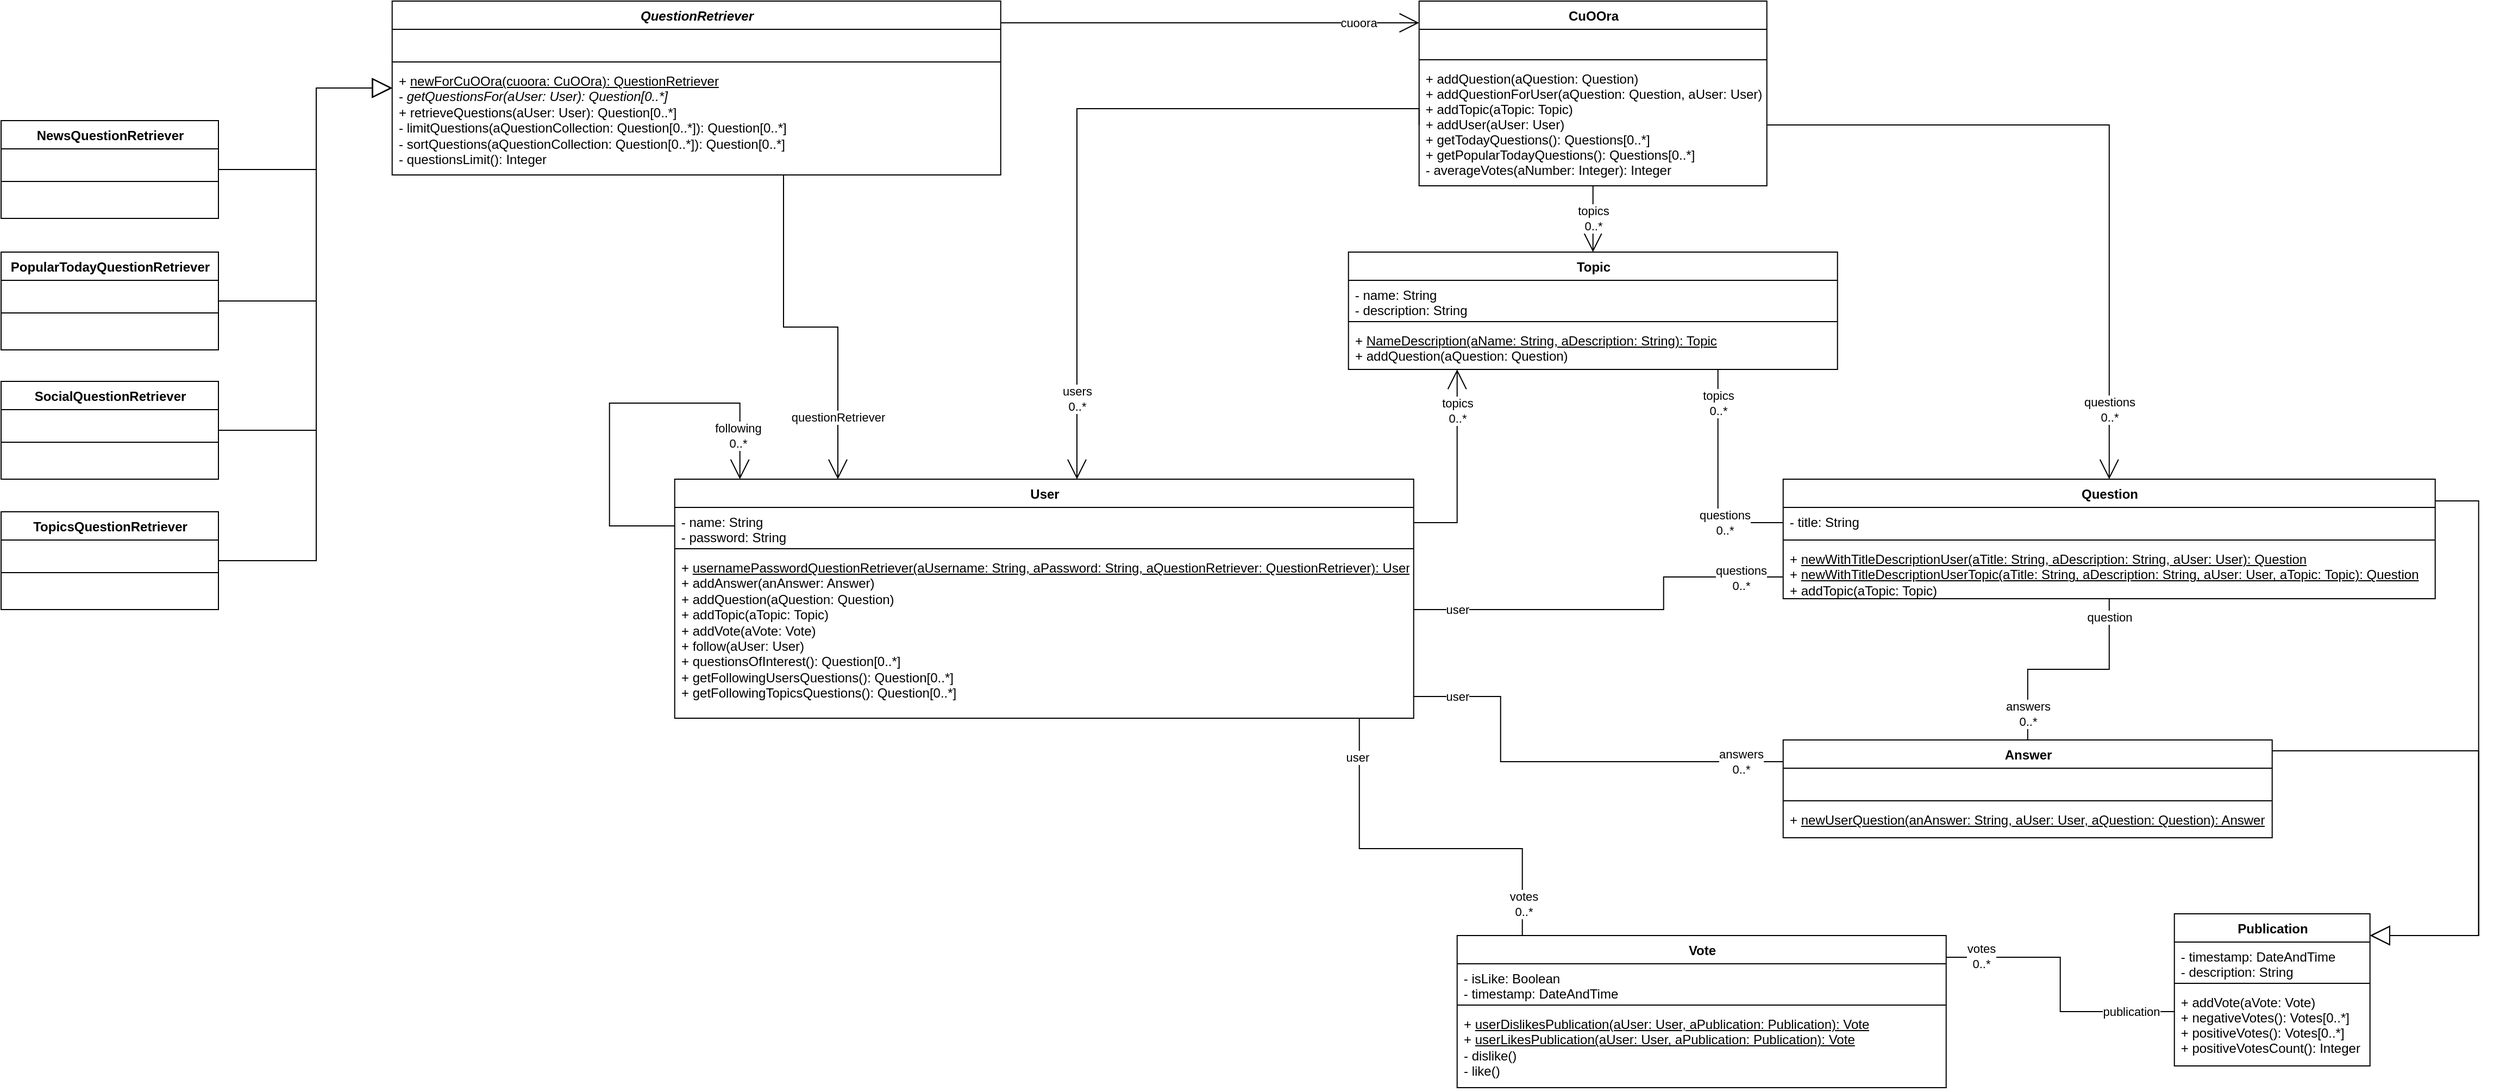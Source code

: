 <mxfile version="14.6.13" type="device"><diagram id="_ROA1p1Vto7ON4fzqVfh" name="Page-1"><mxGraphModel dx="572" dy="782" grid="1" gridSize="10" guides="1" tooltips="1" connect="1" arrows="1" fold="1" page="1" pageScale="1" pageWidth="850" pageHeight="1100" math="0" shadow="0"><root><mxCell id="0"/><mxCell id="1" parent="0"/><mxCell id="mGXKqhGXyUl3rSYWSFWW-70" style="edgeStyle=orthogonalEdgeStyle;rounded=0;jumpSize=6;orthogonalLoop=1;jettySize=auto;html=1;endArrow=open;endFill=0;endSize=16;" parent="1" source="mGXKqhGXyUl3rSYWSFWW-1" target="mGXKqhGXyUl3rSYWSFWW-49" edge="1"><mxGeometry relative="1" as="geometry"/></mxCell><mxCell id="mGXKqhGXyUl3rSYWSFWW-71" value="&lt;div&gt;topics&lt;/div&gt;&lt;div&gt;0..*&lt;br&gt;&lt;/div&gt;" style="edgeLabel;html=1;align=center;verticalAlign=middle;resizable=0;points=[];" parent="mGXKqhGXyUl3rSYWSFWW-70" vertex="1" connectable="0"><mxGeometry x="0.799" y="1" relative="1" as="geometry"><mxPoint x="-1" y="-25" as="offset"/></mxGeometry></mxCell><mxCell id="mGXKqhGXyUl3rSYWSFWW-1" value="CuOOra" style="swimlane;fontStyle=1;align=center;verticalAlign=top;childLayout=stackLayout;horizontal=1;startSize=26;horizontalStack=0;resizeParent=1;resizeParentMax=0;resizeLast=0;collapsible=1;marginBottom=0;html=1;" parent="1" vertex="1"><mxGeometry x="2284.86" y="50" width="320" height="170" as="geometry"/></mxCell><mxCell id="mGXKqhGXyUl3rSYWSFWW-2" value="&#xA;" style="text;strokeColor=none;fillColor=none;align=left;verticalAlign=top;spacingLeft=4;spacingRight=4;overflow=hidden;rotatable=0;points=[[0,0.5],[1,0.5]];portConstraint=eastwest;" parent="mGXKqhGXyUl3rSYWSFWW-1" vertex="1"><mxGeometry y="26" width="320" height="24" as="geometry"/></mxCell><mxCell id="mGXKqhGXyUl3rSYWSFWW-3" value="" style="line;strokeWidth=1;fillColor=none;align=left;verticalAlign=middle;spacingTop=-1;spacingLeft=3;spacingRight=3;rotatable=0;labelPosition=right;points=[];portConstraint=eastwest;" parent="mGXKqhGXyUl3rSYWSFWW-1" vertex="1"><mxGeometry y="50" width="320" height="8" as="geometry"/></mxCell><mxCell id="mGXKqhGXyUl3rSYWSFWW-4" value="+ addQuestion(aQuestion: Question)&#xA;+ addQuestionForUser(aQuestion: Question, aUser: User)&#xA;+ addTopic(aTopic: Topic)&#xA;+ addUser(aUser: User)&#xA;+ getTodayQuestions(): Questions[0..*]&#xA;+ getPopularTodayQuestions(): Questions[0..*]&#xA;- averageVotes(aNumber: Integer): Integer&#xA;&#xA;&#xA;" style="text;strokeColor=none;fillColor=none;align=left;verticalAlign=top;spacingLeft=4;spacingRight=4;overflow=hidden;rotatable=0;points=[[0,0.5],[1,0.5]];portConstraint=eastwest;" parent="mGXKqhGXyUl3rSYWSFWW-1" vertex="1"><mxGeometry y="58" width="320" height="112" as="geometry"/></mxCell><mxCell id="mGXKqhGXyUl3rSYWSFWW-5" value="Publication" style="swimlane;fontStyle=1;align=center;verticalAlign=top;childLayout=stackLayout;horizontal=1;startSize=26;horizontalStack=0;resizeParent=1;resizeParentMax=0;resizeLast=0;collapsible=1;marginBottom=0;html=1;" parent="1" vertex="1"><mxGeometry x="2979.86" y="890" width="180" height="140" as="geometry"/></mxCell><mxCell id="mGXKqhGXyUl3rSYWSFWW-6" value="- timestamp: DateAndTime&#xA;- description: String&#xA;" style="text;strokeColor=none;fillColor=none;align=left;verticalAlign=top;spacingLeft=4;spacingRight=4;overflow=hidden;rotatable=0;points=[[0,0.5],[1,0.5]];portConstraint=eastwest;" parent="mGXKqhGXyUl3rSYWSFWW-5" vertex="1"><mxGeometry y="26" width="180" height="34" as="geometry"/></mxCell><mxCell id="mGXKqhGXyUl3rSYWSFWW-7" value="" style="line;strokeWidth=1;fillColor=none;align=left;verticalAlign=middle;spacingTop=-1;spacingLeft=3;spacingRight=3;rotatable=0;labelPosition=right;points=[];portConstraint=eastwest;" parent="mGXKqhGXyUl3rSYWSFWW-5" vertex="1"><mxGeometry y="60" width="180" height="8" as="geometry"/></mxCell><mxCell id="mGXKqhGXyUl3rSYWSFWW-8" value="+ addVote(aVote: Vote)&#xA;+ negativeVotes(): Votes[0..*]&#xA;+ positiveVotes(): Votes[0..*]&#xA;+ positiveVotesCount(): Integer&#xA;" style="text;strokeColor=none;fillColor=none;align=left;verticalAlign=top;spacingLeft=4;spacingRight=4;overflow=hidden;rotatable=0;points=[[0,0.5],[1,0.5]];portConstraint=eastwest;" parent="mGXKqhGXyUl3rSYWSFWW-5" vertex="1"><mxGeometry y="68" width="180" height="72" as="geometry"/></mxCell><mxCell id="mGXKqhGXyUl3rSYWSFWW-9" value="Answer" style="swimlane;fontStyle=1;align=center;verticalAlign=top;childLayout=stackLayout;horizontal=1;startSize=26;horizontalStack=0;resizeParent=1;resizeParentMax=0;resizeLast=0;collapsible=1;marginBottom=0;html=1;" parent="1" vertex="1"><mxGeometry x="2619.86" y="730" width="450" height="90" as="geometry"/></mxCell><mxCell id="mGXKqhGXyUl3rSYWSFWW-10" value="&#xA;" style="text;strokeColor=none;fillColor=none;align=left;verticalAlign=top;spacingLeft=4;spacingRight=4;overflow=hidden;rotatable=0;points=[[0,0.5],[1,0.5]];portConstraint=eastwest;" parent="mGXKqhGXyUl3rSYWSFWW-9" vertex="1"><mxGeometry y="26" width="450" height="26" as="geometry"/></mxCell><mxCell id="mGXKqhGXyUl3rSYWSFWW-11" value="" style="line;strokeWidth=1;fillColor=none;align=left;verticalAlign=middle;spacingTop=-1;spacingLeft=3;spacingRight=3;rotatable=0;labelPosition=right;points=[];portConstraint=eastwest;" parent="mGXKqhGXyUl3rSYWSFWW-9" vertex="1"><mxGeometry y="52" width="450" height="8" as="geometry"/></mxCell><mxCell id="mGXKqhGXyUl3rSYWSFWW-12" value="+ &lt;u&gt;newUserQuestion(anAnswer: String, aUser: User, aQuestion: Question): Answer&lt;/u&gt;" style="text;strokeColor=none;fillColor=none;align=left;verticalAlign=top;spacingLeft=4;spacingRight=4;overflow=hidden;rotatable=0;points=[[0,0.5],[1,0.5]];portConstraint=eastwest;html=1;" parent="mGXKqhGXyUl3rSYWSFWW-9" vertex="1"><mxGeometry y="60" width="450" height="30" as="geometry"/></mxCell><mxCell id="mGXKqhGXyUl3rSYWSFWW-111" style="edgeStyle=orthogonalEdgeStyle;rounded=0;jumpSize=6;orthogonalLoop=1;jettySize=auto;html=1;endArrow=open;endFill=0;endSize=16;" parent="1" source="mGXKqhGXyUl3rSYWSFWW-17" target="mGXKqhGXyUl3rSYWSFWW-53" edge="1"><mxGeometry relative="1" as="geometry"><mxPoint x="1699.86" y="220.0" as="sourcePoint"/><mxPoint x="1739.86" y="490" as="targetPoint"/><Array as="points"><mxPoint x="1700" y="350"/><mxPoint x="1750" y="350"/></Array></mxGeometry></mxCell><mxCell id="mGXKqhGXyUl3rSYWSFWW-112" value="questionRetriever" style="edgeLabel;html=1;align=center;verticalAlign=middle;resizable=0;points=[];" parent="mGXKqhGXyUl3rSYWSFWW-111" vertex="1" connectable="0"><mxGeometry x="0.609" relative="1" as="geometry"><mxPoint y="7" as="offset"/></mxGeometry></mxCell><mxCell id="mGXKqhGXyUl3rSYWSFWW-17" value="&lt;i&gt;QuestionRetriever&lt;/i&gt;" style="swimlane;fontStyle=1;align=center;verticalAlign=top;childLayout=stackLayout;horizontal=1;startSize=26;horizontalStack=0;resizeParent=1;resizeParentMax=0;resizeLast=0;collapsible=1;marginBottom=0;html=1;" parent="1" vertex="1"><mxGeometry x="1339.86" y="50" width="560" height="160" as="geometry"/></mxCell><mxCell id="mGXKqhGXyUl3rSYWSFWW-18" value="&#xA;" style="text;strokeColor=none;fillColor=none;align=left;verticalAlign=top;spacingLeft=4;spacingRight=4;overflow=hidden;rotatable=0;points=[[0,0.5],[1,0.5]];portConstraint=eastwest;" parent="mGXKqhGXyUl3rSYWSFWW-17" vertex="1"><mxGeometry y="26" width="560" height="26" as="geometry"/></mxCell><mxCell id="mGXKqhGXyUl3rSYWSFWW-19" value="" style="line;strokeWidth=1;fillColor=none;align=left;verticalAlign=middle;spacingTop=-1;spacingLeft=3;spacingRight=3;rotatable=0;labelPosition=right;points=[];portConstraint=eastwest;" parent="mGXKqhGXyUl3rSYWSFWW-17" vertex="1"><mxGeometry y="52" width="560" height="8" as="geometry"/></mxCell><mxCell id="mGXKqhGXyUl3rSYWSFWW-20" value="&lt;div&gt;+ &lt;u&gt;newForCuOOra(cuoora: CuOOra): QuestionRetriever&lt;/u&gt;&lt;/div&gt;&lt;div&gt;- &lt;i&gt;getQuestionsFor(aUser: User): Question[0..*]&lt;/i&gt;&lt;br&gt;+ retrieveQuestions(aUser: User): Question[0..*]&lt;/div&gt;&lt;div&gt;- limitQuestions(aQuestionCollection: Question[0..*]): Question[0..*]&lt;/div&gt;&lt;div&gt;- sortQuestions(aQuestionCollection: Question[0..*]): Question[0..*]&lt;/div&gt;&lt;div&gt;- questionsLimit(): Integer&lt;/div&gt;" style="text;strokeColor=none;fillColor=none;align=left;verticalAlign=top;spacingLeft=4;spacingRight=4;overflow=hidden;rotatable=0;points=[[0,0.5],[1,0.5]];portConstraint=eastwest;html=1;" parent="mGXKqhGXyUl3rSYWSFWW-17" vertex="1"><mxGeometry y="60" width="560" height="100" as="geometry"/></mxCell><mxCell id="mGXKqhGXyUl3rSYWSFWW-21" value="NewsQuestionRetriever" style="swimlane;fontStyle=1;align=center;verticalAlign=top;childLayout=stackLayout;horizontal=1;startSize=26;horizontalStack=0;resizeParent=1;resizeParentMax=0;resizeLast=0;collapsible=1;marginBottom=0;html=1;" parent="1" vertex="1"><mxGeometry x="980" y="160" width="200" height="90" as="geometry"/></mxCell><mxCell id="mGXKqhGXyUl3rSYWSFWW-22" value="&#xA;" style="text;strokeColor=none;fillColor=none;align=left;verticalAlign=top;spacingLeft=4;spacingRight=4;overflow=hidden;rotatable=0;points=[[0,0.5],[1,0.5]];portConstraint=eastwest;" parent="mGXKqhGXyUl3rSYWSFWW-21" vertex="1"><mxGeometry y="26" width="200" height="26" as="geometry"/></mxCell><mxCell id="mGXKqhGXyUl3rSYWSFWW-23" value="" style="line;strokeWidth=1;fillColor=none;align=left;verticalAlign=middle;spacingTop=-1;spacingLeft=3;spacingRight=3;rotatable=0;labelPosition=right;points=[];portConstraint=eastwest;" parent="mGXKqhGXyUl3rSYWSFWW-21" vertex="1"><mxGeometry y="52" width="200" height="8" as="geometry"/></mxCell><mxCell id="mGXKqhGXyUl3rSYWSFWW-24" value="&lt;div&gt;&lt;br&gt;&lt;/div&gt;&lt;div&gt;&lt;br&gt;&lt;/div&gt;" style="text;strokeColor=none;fillColor=none;align=left;verticalAlign=top;spacingLeft=4;spacingRight=4;overflow=hidden;rotatable=0;points=[[0,0.5],[1,0.5]];portConstraint=eastwest;html=1;" parent="mGXKqhGXyUl3rSYWSFWW-21" vertex="1"><mxGeometry y="60" width="200" height="30" as="geometry"/></mxCell><mxCell id="mGXKqhGXyUl3rSYWSFWW-29" value="PopularTodayQuestionRetriever" style="swimlane;fontStyle=1;align=center;verticalAlign=top;childLayout=stackLayout;horizontal=1;startSize=26;horizontalStack=0;resizeParent=1;resizeParentMax=0;resizeLast=0;collapsible=1;marginBottom=0;html=1;" parent="1" vertex="1"><mxGeometry x="980" y="281" width="200" height="90" as="geometry"/></mxCell><mxCell id="mGXKqhGXyUl3rSYWSFWW-30" value="&#xA;" style="text;strokeColor=none;fillColor=none;align=left;verticalAlign=top;spacingLeft=4;spacingRight=4;overflow=hidden;rotatable=0;points=[[0,0.5],[1,0.5]];portConstraint=eastwest;" parent="mGXKqhGXyUl3rSYWSFWW-29" vertex="1"><mxGeometry y="26" width="200" height="26" as="geometry"/></mxCell><mxCell id="mGXKqhGXyUl3rSYWSFWW-31" value="" style="line;strokeWidth=1;fillColor=none;align=left;verticalAlign=middle;spacingTop=-1;spacingLeft=3;spacingRight=3;rotatable=0;labelPosition=right;points=[];portConstraint=eastwest;" parent="mGXKqhGXyUl3rSYWSFWW-29" vertex="1"><mxGeometry y="52" width="200" height="8" as="geometry"/></mxCell><mxCell id="mGXKqhGXyUl3rSYWSFWW-32" value="&lt;div&gt;&lt;br&gt;&lt;/div&gt;&lt;div&gt;&lt;br&gt;&lt;/div&gt;" style="text;strokeColor=none;fillColor=none;align=left;verticalAlign=top;spacingLeft=4;spacingRight=4;overflow=hidden;rotatable=0;points=[[0,0.5],[1,0.5]];portConstraint=eastwest;html=1;" parent="mGXKqhGXyUl3rSYWSFWW-29" vertex="1"><mxGeometry y="60" width="200" height="30" as="geometry"/></mxCell><mxCell id="mGXKqhGXyUl3rSYWSFWW-41" value="SocialQuestionRetriever" style="swimlane;fontStyle=1;align=center;verticalAlign=top;childLayout=stackLayout;horizontal=1;startSize=26;horizontalStack=0;resizeParent=1;resizeParentMax=0;resizeLast=0;collapsible=1;marginBottom=0;html=1;" parent="1" vertex="1"><mxGeometry x="980" y="400" width="200" height="90" as="geometry"/></mxCell><mxCell id="mGXKqhGXyUl3rSYWSFWW-42" value="&#xA;" style="text;strokeColor=none;fillColor=none;align=left;verticalAlign=top;spacingLeft=4;spacingRight=4;overflow=hidden;rotatable=0;points=[[0,0.5],[1,0.5]];portConstraint=eastwest;" parent="mGXKqhGXyUl3rSYWSFWW-41" vertex="1"><mxGeometry y="26" width="200" height="26" as="geometry"/></mxCell><mxCell id="mGXKqhGXyUl3rSYWSFWW-43" value="" style="line;strokeWidth=1;fillColor=none;align=left;verticalAlign=middle;spacingTop=-1;spacingLeft=3;spacingRight=3;rotatable=0;labelPosition=right;points=[];portConstraint=eastwest;" parent="mGXKqhGXyUl3rSYWSFWW-41" vertex="1"><mxGeometry y="52" width="200" height="8" as="geometry"/></mxCell><mxCell id="mGXKqhGXyUl3rSYWSFWW-44" value="&lt;div&gt;&lt;br&gt;&lt;/div&gt;&lt;div&gt;&lt;br&gt;&lt;/div&gt;" style="text;strokeColor=none;fillColor=none;align=left;verticalAlign=top;spacingLeft=4;spacingRight=4;overflow=hidden;rotatable=0;points=[[0,0.5],[1,0.5]];portConstraint=eastwest;html=1;" parent="mGXKqhGXyUl3rSYWSFWW-41" vertex="1"><mxGeometry y="60" width="200" height="30" as="geometry"/></mxCell><mxCell id="mGXKqhGXyUl3rSYWSFWW-45" value="TopicsQuestionRetriever" style="swimlane;fontStyle=1;align=center;verticalAlign=top;childLayout=stackLayout;horizontal=1;startSize=26;horizontalStack=0;resizeParent=1;resizeParentMax=0;resizeLast=0;collapsible=1;marginBottom=0;html=1;" parent="1" vertex="1"><mxGeometry x="980" y="520" width="200" height="90" as="geometry"/></mxCell><mxCell id="mGXKqhGXyUl3rSYWSFWW-46" value="&#xA;" style="text;strokeColor=none;fillColor=none;align=left;verticalAlign=top;spacingLeft=4;spacingRight=4;overflow=hidden;rotatable=0;points=[[0,0.5],[1,0.5]];portConstraint=eastwest;" parent="mGXKqhGXyUl3rSYWSFWW-45" vertex="1"><mxGeometry y="26" width="200" height="26" as="geometry"/></mxCell><mxCell id="mGXKqhGXyUl3rSYWSFWW-47" value="" style="line;strokeWidth=1;fillColor=none;align=left;verticalAlign=middle;spacingTop=-1;spacingLeft=3;spacingRight=3;rotatable=0;labelPosition=right;points=[];portConstraint=eastwest;" parent="mGXKqhGXyUl3rSYWSFWW-45" vertex="1"><mxGeometry y="52" width="200" height="8" as="geometry"/></mxCell><mxCell id="mGXKqhGXyUl3rSYWSFWW-48" value="&lt;div&gt;&lt;br&gt;&lt;/div&gt;&lt;div&gt;&lt;br&gt;&lt;/div&gt;" style="text;strokeColor=none;fillColor=none;align=left;verticalAlign=top;spacingLeft=4;spacingRight=4;overflow=hidden;rotatable=0;points=[[0,0.5],[1,0.5]];portConstraint=eastwest;html=1;" parent="mGXKqhGXyUl3rSYWSFWW-45" vertex="1"><mxGeometry y="60" width="200" height="30" as="geometry"/></mxCell><mxCell id="mGXKqhGXyUl3rSYWSFWW-49" value="Topic" style="swimlane;fontStyle=1;align=center;verticalAlign=top;childLayout=stackLayout;horizontal=1;startSize=26;horizontalStack=0;resizeParent=1;resizeParentMax=0;resizeLast=0;collapsible=1;marginBottom=0;html=1;" parent="1" vertex="1"><mxGeometry x="2219.86" y="281" width="450" height="108" as="geometry"/></mxCell><mxCell id="mGXKqhGXyUl3rSYWSFWW-50" value="- name: String&#xA;- description: String&#xA;" style="text;strokeColor=none;fillColor=none;align=left;verticalAlign=top;spacingLeft=4;spacingRight=4;overflow=hidden;rotatable=0;points=[[0,0.5],[1,0.5]];portConstraint=eastwest;" parent="mGXKqhGXyUl3rSYWSFWW-49" vertex="1"><mxGeometry y="26" width="450" height="34" as="geometry"/></mxCell><mxCell id="mGXKqhGXyUl3rSYWSFWW-51" value="" style="line;strokeWidth=1;fillColor=none;align=left;verticalAlign=middle;spacingTop=-1;spacingLeft=3;spacingRight=3;rotatable=0;labelPosition=right;points=[];portConstraint=eastwest;" parent="mGXKqhGXyUl3rSYWSFWW-49" vertex="1"><mxGeometry y="60" width="450" height="8" as="geometry"/></mxCell><mxCell id="mGXKqhGXyUl3rSYWSFWW-52" value="&lt;div&gt;+ &lt;u&gt;NameDescription(aName: String, aDescription: String): Topic&lt;/u&gt;&lt;/div&gt;&lt;div&gt;+ addQuestion(aQuestion: Question)&lt;/div&gt;&lt;div&gt;&lt;br&gt;&lt;/div&gt;" style="text;strokeColor=none;fillColor=none;align=left;verticalAlign=top;spacingLeft=4;spacingRight=4;overflow=hidden;rotatable=0;points=[[0,0.5],[1,0.5]];portConstraint=eastwest;html=1;" parent="mGXKqhGXyUl3rSYWSFWW-49" vertex="1"><mxGeometry y="68" width="450" height="40" as="geometry"/></mxCell><mxCell id="mGXKqhGXyUl3rSYWSFWW-79" style="edgeStyle=orthogonalEdgeStyle;rounded=0;jumpSize=6;orthogonalLoop=1;jettySize=auto;html=1;endArrow=open;endFill=0;endSize=16;" parent="1" source="mGXKqhGXyUl3rSYWSFWW-53" target="mGXKqhGXyUl3rSYWSFWW-49" edge="1"><mxGeometry relative="1" as="geometry"><Array as="points"><mxPoint x="2319.86" y="530"/></Array></mxGeometry></mxCell><mxCell id="mGXKqhGXyUl3rSYWSFWW-80" value="&lt;div&gt;topics&lt;/div&gt;&lt;div&gt;0..*&lt;br&gt;&lt;/div&gt;" style="edgeLabel;html=1;align=center;verticalAlign=middle;resizable=0;points=[];" parent="mGXKqhGXyUl3rSYWSFWW-79" vertex="1" connectable="0"><mxGeometry x="0.82" y="-1" relative="1" as="geometry"><mxPoint x="-1" y="21" as="offset"/></mxGeometry></mxCell><mxCell id="mGXKqhGXyUl3rSYWSFWW-88" style="edgeStyle=orthogonalEdgeStyle;rounded=0;jumpSize=6;orthogonalLoop=1;jettySize=auto;html=1;endArrow=none;endFill=0;endSize=16;" parent="1" source="mGXKqhGXyUl3rSYWSFWW-53" target="mGXKqhGXyUl3rSYWSFWW-72" edge="1"><mxGeometry relative="1" as="geometry"><Array as="points"><mxPoint x="2509.86" y="610"/><mxPoint x="2509.86" y="580"/></Array></mxGeometry></mxCell><mxCell id="mGXKqhGXyUl3rSYWSFWW-89" value="&lt;div&gt;questions&lt;/div&gt;&lt;div&gt;0..*&lt;br&gt;&lt;/div&gt;" style="edgeLabel;html=1;align=center;verticalAlign=middle;resizable=0;points=[];" parent="mGXKqhGXyUl3rSYWSFWW-88" vertex="1" connectable="0"><mxGeometry x="0.952" y="-1" relative="1" as="geometry"><mxPoint x="-30" as="offset"/></mxGeometry></mxCell><mxCell id="mGXKqhGXyUl3rSYWSFWW-90" value="user" style="edgeLabel;html=1;align=center;verticalAlign=middle;resizable=0;points=[];" parent="mGXKqhGXyUl3rSYWSFWW-88" vertex="1" connectable="0"><mxGeometry x="-0.907" y="2" relative="1" as="geometry"><mxPoint x="23" y="2" as="offset"/></mxGeometry></mxCell><mxCell id="mGXKqhGXyUl3rSYWSFWW-99" style="edgeStyle=orthogonalEdgeStyle;rounded=0;jumpSize=6;orthogonalLoop=1;jettySize=auto;html=1;endArrow=none;endFill=0;endSize=16;" parent="1" source="mGXKqhGXyUl3rSYWSFWW-53" target="mGXKqhGXyUl3rSYWSFWW-57" edge="1"><mxGeometry relative="1" as="geometry"><Array as="points"><mxPoint x="2229.86" y="830"/><mxPoint x="2379.86" y="830"/></Array></mxGeometry></mxCell><mxCell id="mGXKqhGXyUl3rSYWSFWW-100" value="user" style="edgeLabel;html=1;align=center;verticalAlign=middle;resizable=0;points=[];" parent="mGXKqhGXyUl3rSYWSFWW-99" vertex="1" connectable="0"><mxGeometry x="-0.794" y="-2" relative="1" as="geometry"><mxPoint as="offset"/></mxGeometry></mxCell><mxCell id="mGXKqhGXyUl3rSYWSFWW-101" value="&lt;div&gt;votes&lt;/div&gt;0..*" style="edgeLabel;html=1;align=center;verticalAlign=middle;resizable=0;points=[];" parent="mGXKqhGXyUl3rSYWSFWW-99" vertex="1" connectable="0"><mxGeometry x="0.834" y="1" relative="1" as="geometry"><mxPoint as="offset"/></mxGeometry></mxCell><mxCell id="mGXKqhGXyUl3rSYWSFWW-53" value="User" style="swimlane;fontStyle=1;align=center;verticalAlign=top;childLayout=stackLayout;horizontal=1;startSize=26;horizontalStack=0;resizeParent=1;resizeParentMax=0;resizeLast=0;collapsible=1;marginBottom=0;html=1;" parent="1" vertex="1"><mxGeometry x="1599.86" y="490" width="680" height="220" as="geometry"/></mxCell><mxCell id="mGXKqhGXyUl3rSYWSFWW-97" style="edgeStyle=orthogonalEdgeStyle;rounded=0;jumpSize=6;orthogonalLoop=1;jettySize=auto;html=1;exitX=0;exitY=0.5;exitDx=0;exitDy=0;endArrow=open;endFill=0;endSize=16;" parent="mGXKqhGXyUl3rSYWSFWW-53" source="mGXKqhGXyUl3rSYWSFWW-54" target="mGXKqhGXyUl3rSYWSFWW-53" edge="1"><mxGeometry relative="1" as="geometry"><Array as="points"><mxPoint x="-60" y="43"/><mxPoint x="-60" y="-70"/><mxPoint x="60" y="-70"/></Array></mxGeometry></mxCell><mxCell id="mGXKqhGXyUl3rSYWSFWW-98" value="&lt;div&gt;following&lt;/div&gt;&lt;div&gt;0..*&lt;br&gt;&lt;/div&gt;" style="edgeLabel;html=1;align=center;verticalAlign=middle;resizable=0;points=[];" parent="mGXKqhGXyUl3rSYWSFWW-97" vertex="1" connectable="0"><mxGeometry x="0.752" y="-2" relative="1" as="geometry"><mxPoint y="5" as="offset"/></mxGeometry></mxCell><mxCell id="mGXKqhGXyUl3rSYWSFWW-54" value="- name: String&#xA;- password: String&#xA;" style="text;strokeColor=none;fillColor=none;align=left;verticalAlign=top;spacingLeft=4;spacingRight=4;overflow=hidden;rotatable=0;points=[[0,0.5],[1,0.5]];portConstraint=eastwest;" parent="mGXKqhGXyUl3rSYWSFWW-53" vertex="1"><mxGeometry y="26" width="680" height="34" as="geometry"/></mxCell><mxCell id="mGXKqhGXyUl3rSYWSFWW-55" value="" style="line;strokeWidth=1;fillColor=none;align=left;verticalAlign=middle;spacingTop=-1;spacingLeft=3;spacingRight=3;rotatable=0;labelPosition=right;points=[];portConstraint=eastwest;" parent="mGXKqhGXyUl3rSYWSFWW-53" vertex="1"><mxGeometry y="60" width="680" height="8" as="geometry"/></mxCell><mxCell id="mGXKqhGXyUl3rSYWSFWW-56" value="&lt;div&gt;+ &lt;u&gt;usernamePasswordQuestionRetriever(aUsername: String, aPassword: String, aQuestionRetriever: QuestionRetriever): User&lt;br&gt;&lt;/u&gt;&lt;/div&gt;&lt;div&gt;+ addAnswer(anAnswer: Answer)&lt;br&gt;&lt;/div&gt;&lt;div&gt;+ addQuestion(aQuestion: Question)&lt;/div&gt;&lt;div&gt;+ addTopic(aTopic: Topic)&lt;/div&gt;&lt;div&gt;+ addVote(aVote: Vote)&lt;/div&gt;&lt;div&gt;+ follow(aUser: User)&lt;/div&gt;&lt;div&gt;+ questionsOfInterest(): Question[0..*]&lt;/div&gt;&lt;div&gt;+ getFollowingUsersQuestions(): Question[0..*]&lt;/div&gt;&lt;div&gt;+ getFollowingTopicsQuestions(): Question[0..*]&lt;/div&gt;&lt;div&gt;&lt;br&gt;&lt;/div&gt;" style="text;strokeColor=none;fillColor=none;align=left;verticalAlign=top;spacingLeft=4;spacingRight=4;overflow=hidden;rotatable=0;points=[[0,0.5],[1,0.5]];portConstraint=eastwest;html=1;" parent="mGXKqhGXyUl3rSYWSFWW-53" vertex="1"><mxGeometry y="68" width="680" height="152" as="geometry"/></mxCell><mxCell id="mGXKqhGXyUl3rSYWSFWW-57" value="Vote" style="swimlane;fontStyle=1;align=center;verticalAlign=top;childLayout=stackLayout;horizontal=1;startSize=26;horizontalStack=0;resizeParent=1;resizeParentMax=0;resizeLast=0;collapsible=1;marginBottom=0;html=1;" parent="1" vertex="1"><mxGeometry x="2319.86" y="910" width="450" height="140" as="geometry"/></mxCell><mxCell id="mGXKqhGXyUl3rSYWSFWW-58" value="- isLike: Boolean&#xA;- timestamp: DateAndTime&#xA;" style="text;strokeColor=none;fillColor=none;align=left;verticalAlign=top;spacingLeft=4;spacingRight=4;overflow=hidden;rotatable=0;points=[[0,0.5],[1,0.5]];portConstraint=eastwest;" parent="mGXKqhGXyUl3rSYWSFWW-57" vertex="1"><mxGeometry y="26" width="450" height="34" as="geometry"/></mxCell><mxCell id="mGXKqhGXyUl3rSYWSFWW-59" value="" style="line;strokeWidth=1;fillColor=none;align=left;verticalAlign=middle;spacingTop=-1;spacingLeft=3;spacingRight=3;rotatable=0;labelPosition=right;points=[];portConstraint=eastwest;" parent="mGXKqhGXyUl3rSYWSFWW-57" vertex="1"><mxGeometry y="60" width="450" height="8" as="geometry"/></mxCell><mxCell id="mGXKqhGXyUl3rSYWSFWW-60" value="&lt;div&gt;+ &lt;u&gt;userDislikesPublication(aUser: User, aPublication: Publication): Vote&lt;br&gt;&lt;/u&gt;&lt;/div&gt;&lt;div&gt;+ &lt;u&gt;userLikesPublication(aUser: User, aPublication: Publication): Vote&lt;/u&gt;&lt;/div&gt;&lt;div&gt;- dislike()&lt;/div&gt;&lt;div&gt;- like()&lt;/div&gt;&lt;div&gt;&lt;br&gt;&lt;/div&gt;" style="text;strokeColor=none;fillColor=none;align=left;verticalAlign=top;spacingLeft=4;spacingRight=4;overflow=hidden;rotatable=0;points=[[0,0.5],[1,0.5]];portConstraint=eastwest;html=1;" parent="mGXKqhGXyUl3rSYWSFWW-57" vertex="1"><mxGeometry y="68" width="450" height="72" as="geometry"/></mxCell><mxCell id="mGXKqhGXyUl3rSYWSFWW-65" style="edgeStyle=orthogonalEdgeStyle;rounded=0;orthogonalLoop=1;jettySize=auto;html=1;exitX=1;exitY=0.5;exitDx=0;exitDy=0;endArrow=open;endFill=0;jumpSize=6;endSize=16;" parent="1" source="mGXKqhGXyUl3rSYWSFWW-4" target="mGXKqhGXyUl3rSYWSFWW-72" edge="1"><mxGeometry relative="1" as="geometry"><mxPoint x="2839.86" y="290" as="targetPoint"/></mxGeometry></mxCell><mxCell id="mGXKqhGXyUl3rSYWSFWW-67" value="&lt;div&gt;questions&lt;/div&gt;&lt;div&gt;0..*&lt;br&gt;&lt;/div&gt;" style="edgeLabel;html=1;align=center;verticalAlign=middle;resizable=0;points=[];" parent="mGXKqhGXyUl3rSYWSFWW-65" vertex="1" connectable="0"><mxGeometry x="0.8" relative="1" as="geometry"><mxPoint as="offset"/></mxGeometry></mxCell><mxCell id="mGXKqhGXyUl3rSYWSFWW-68" style="edgeStyle=orthogonalEdgeStyle;rounded=0;jumpSize=6;orthogonalLoop=1;jettySize=auto;html=1;exitX=0;exitY=0.5;exitDx=0;exitDy=0;endArrow=open;endFill=0;endSize=16;" parent="1" source="mGXKqhGXyUl3rSYWSFWW-4" target="mGXKqhGXyUl3rSYWSFWW-53" edge="1"><mxGeometry relative="1" as="geometry"><Array as="points"><mxPoint x="1970" y="149"/></Array></mxGeometry></mxCell><mxCell id="mGXKqhGXyUl3rSYWSFWW-69" value="&lt;div&gt;users&lt;/div&gt;&lt;div&gt;0..*&lt;br&gt;&lt;/div&gt;" style="edgeLabel;html=1;align=center;verticalAlign=middle;resizable=0;points=[];" parent="mGXKqhGXyUl3rSYWSFWW-68" vertex="1" connectable="0"><mxGeometry x="0.824" y="1" relative="1" as="geometry"><mxPoint x="-1" y="-15" as="offset"/></mxGeometry></mxCell><mxCell id="mGXKqhGXyUl3rSYWSFWW-72" value="Question" style="swimlane;fontStyle=1;align=center;verticalAlign=top;childLayout=stackLayout;horizontal=1;startSize=26;horizontalStack=0;resizeParent=1;resizeParentMax=0;resizeLast=0;collapsible=1;marginBottom=0;html=1;" parent="1" vertex="1"><mxGeometry x="2619.86" y="490" width="600" height="110" as="geometry"/></mxCell><mxCell id="mGXKqhGXyUl3rSYWSFWW-73" value="- title: String" style="text;strokeColor=none;fillColor=none;align=left;verticalAlign=top;spacingLeft=4;spacingRight=4;overflow=hidden;rotatable=0;points=[[0,0.5],[1,0.5]];portConstraint=eastwest;" parent="mGXKqhGXyUl3rSYWSFWW-72" vertex="1"><mxGeometry y="26" width="600" height="26" as="geometry"/></mxCell><mxCell id="mGXKqhGXyUl3rSYWSFWW-74" value="" style="line;strokeWidth=1;fillColor=none;align=left;verticalAlign=middle;spacingTop=-1;spacingLeft=3;spacingRight=3;rotatable=0;labelPosition=right;points=[];portConstraint=eastwest;" parent="mGXKqhGXyUl3rSYWSFWW-72" vertex="1"><mxGeometry y="52" width="600" height="8" as="geometry"/></mxCell><mxCell id="mGXKqhGXyUl3rSYWSFWW-75" value="+ &lt;u&gt;newWithTitleDescriptionUser(aTitle: String, aDescription: String, aUser: User): Question&lt;/u&gt;&lt;div&gt;+ &lt;u&gt;newWithTitleDescriptionUserTopic(aTitle: String, aDescription: String, aUser: User, aTopic: Topic): Question&lt;/u&gt;&lt;/div&gt;&lt;div&gt;+ addTopic(aTopic: Topic)&lt;/div&gt;&lt;div&gt;&lt;br&gt;&lt;/div&gt;" style="text;strokeColor=none;fillColor=none;align=left;verticalAlign=top;spacingLeft=4;spacingRight=4;overflow=hidden;rotatable=0;points=[[0,0.5],[1,0.5]];portConstraint=eastwest;html=1;" parent="mGXKqhGXyUl3rSYWSFWW-72" vertex="1"><mxGeometry y="60" width="600" height="50" as="geometry"/></mxCell><mxCell id="mGXKqhGXyUl3rSYWSFWW-76" style="edgeStyle=orthogonalEdgeStyle;rounded=0;jumpSize=6;orthogonalLoop=1;jettySize=auto;html=1;endArrow=none;endFill=0;endSize=16;" parent="1" source="mGXKqhGXyUl3rSYWSFWW-72" target="mGXKqhGXyUl3rSYWSFWW-49" edge="1"><mxGeometry relative="1" as="geometry"><Array as="points"><mxPoint x="2559.86" y="530"/></Array></mxGeometry></mxCell><mxCell id="mGXKqhGXyUl3rSYWSFWW-77" value="&lt;div&gt;questions&lt;/div&gt;&lt;div&gt;0..*&lt;br&gt;&lt;/div&gt;" style="edgeLabel;html=1;align=center;verticalAlign=middle;resizable=0;points=[];" parent="mGXKqhGXyUl3rSYWSFWW-76" vertex="1" connectable="0"><mxGeometry x="-0.629" y="4" relative="1" as="geometry"><mxPoint x="-17" y="-4" as="offset"/></mxGeometry></mxCell><mxCell id="mGXKqhGXyUl3rSYWSFWW-78" value="&lt;div&gt;topics&lt;/div&gt;&lt;div&gt;0..*&lt;br&gt;&lt;/div&gt;" style="edgeLabel;html=1;align=center;verticalAlign=middle;resizable=0;points=[];" parent="mGXKqhGXyUl3rSYWSFWW-76" vertex="1" connectable="0"><mxGeometry x="0.665" y="2" relative="1" as="geometry"><mxPoint x="2" y="-3" as="offset"/></mxGeometry></mxCell><mxCell id="mGXKqhGXyUl3rSYWSFWW-85" style="edgeStyle=orthogonalEdgeStyle;rounded=0;jumpSize=6;orthogonalLoop=1;jettySize=auto;html=1;endArrow=none;endFill=0;endSize=16;" parent="1" source="mGXKqhGXyUl3rSYWSFWW-9" target="mGXKqhGXyUl3rSYWSFWW-72" edge="1"><mxGeometry relative="1" as="geometry"/></mxCell><mxCell id="mGXKqhGXyUl3rSYWSFWW-86" value="&lt;div&gt;answers&lt;/div&gt;&lt;div&gt;0..*&lt;br&gt;&lt;/div&gt;" style="edgeLabel;html=1;align=center;verticalAlign=middle;resizable=0;points=[];" parent="mGXKqhGXyUl3rSYWSFWW-85" vertex="1" connectable="0"><mxGeometry x="-0.743" y="-4" relative="1" as="geometry"><mxPoint x="-4" y="2" as="offset"/></mxGeometry></mxCell><mxCell id="mGXKqhGXyUl3rSYWSFWW-87" value="question" style="edgeLabel;html=1;align=center;verticalAlign=middle;resizable=0;points=[];" parent="mGXKqhGXyUl3rSYWSFWW-85" vertex="1" connectable="0"><mxGeometry x="0.834" relative="1" as="geometry"><mxPoint as="offset"/></mxGeometry></mxCell><mxCell id="mGXKqhGXyUl3rSYWSFWW-91" style="edgeStyle=orthogonalEdgeStyle;rounded=0;jumpSize=6;orthogonalLoop=1;jettySize=auto;html=1;endArrow=none;endFill=0;endSize=16;" parent="1" source="mGXKqhGXyUl3rSYWSFWW-53" target="mGXKqhGXyUl3rSYWSFWW-9" edge="1"><mxGeometry relative="1" as="geometry"><Array as="points"><mxPoint x="2359.86" y="690"/><mxPoint x="2359.86" y="750"/></Array></mxGeometry></mxCell><mxCell id="mGXKqhGXyUl3rSYWSFWW-92" value="user" style="edgeLabel;html=1;align=center;verticalAlign=middle;resizable=0;points=[];" parent="mGXKqhGXyUl3rSYWSFWW-91" vertex="1" connectable="0"><mxGeometry x="-0.955" y="-2" relative="1" as="geometry"><mxPoint x="31" y="-2" as="offset"/></mxGeometry></mxCell><mxCell id="mGXKqhGXyUl3rSYWSFWW-93" value="&lt;div&gt;answers&lt;/div&gt;&lt;div&gt;0..*&lt;br&gt;&lt;/div&gt;" style="edgeLabel;html=1;align=center;verticalAlign=middle;resizable=0;points=[];" parent="mGXKqhGXyUl3rSYWSFWW-91" vertex="1" connectable="0"><mxGeometry x="0.892" relative="1" as="geometry"><mxPoint x="-18" as="offset"/></mxGeometry></mxCell><mxCell id="mGXKqhGXyUl3rSYWSFWW-94" style="edgeStyle=orthogonalEdgeStyle;rounded=0;jumpSize=6;orthogonalLoop=1;jettySize=auto;html=1;endArrow=block;endFill=0;endSize=16;" parent="1" source="mGXKqhGXyUl3rSYWSFWW-9" target="mGXKqhGXyUl3rSYWSFWW-5" edge="1"><mxGeometry relative="1" as="geometry"><Array as="points"><mxPoint x="3259.86" y="740"/><mxPoint x="3259.86" y="910"/></Array></mxGeometry></mxCell><mxCell id="mGXKqhGXyUl3rSYWSFWW-95" style="edgeStyle=orthogonalEdgeStyle;rounded=0;jumpSize=6;orthogonalLoop=1;jettySize=auto;html=1;endArrow=block;endFill=0;endSize=16;" parent="1" source="mGXKqhGXyUl3rSYWSFWW-72" target="mGXKqhGXyUl3rSYWSFWW-5" edge="1"><mxGeometry relative="1" as="geometry"><Array as="points"><mxPoint x="3259.86" y="510"/><mxPoint x="3259.86" y="910"/></Array></mxGeometry></mxCell><mxCell id="mGXKqhGXyUl3rSYWSFWW-102" style="edgeStyle=orthogonalEdgeStyle;rounded=0;jumpSize=6;orthogonalLoop=1;jettySize=auto;html=1;endArrow=none;endFill=0;endSize=16;" parent="1" source="mGXKqhGXyUl3rSYWSFWW-57" target="mGXKqhGXyUl3rSYWSFWW-5" edge="1"><mxGeometry relative="1" as="geometry"><Array as="points"><mxPoint x="2874.86" y="930"/><mxPoint x="2874.86" y="980"/></Array></mxGeometry></mxCell><mxCell id="mGXKqhGXyUl3rSYWSFWW-103" value="&lt;div&gt;votes&lt;/div&gt;&lt;div&gt;0..*&lt;br&gt;&lt;/div&gt;" style="edgeLabel;html=1;align=center;verticalAlign=middle;resizable=0;points=[];" parent="mGXKqhGXyUl3rSYWSFWW-102" vertex="1" connectable="0"><mxGeometry x="-0.785" y="2" relative="1" as="geometry"><mxPoint x="4" y="1" as="offset"/></mxGeometry></mxCell><mxCell id="mGXKqhGXyUl3rSYWSFWW-104" value="publication" style="edgeLabel;html=1;align=center;verticalAlign=middle;resizable=0;points=[];" parent="mGXKqhGXyUl3rSYWSFWW-102" vertex="1" connectable="0"><mxGeometry x="0.731" relative="1" as="geometry"><mxPoint x="-5" as="offset"/></mxGeometry></mxCell><mxCell id="mGXKqhGXyUl3rSYWSFWW-113" style="edgeStyle=orthogonalEdgeStyle;rounded=0;jumpSize=6;orthogonalLoop=1;jettySize=auto;html=1;endArrow=open;endFill=0;endSize=16;" parent="1" source="mGXKqhGXyUl3rSYWSFWW-17" target="mGXKqhGXyUl3rSYWSFWW-1" edge="1"><mxGeometry relative="1" as="geometry"><Array as="points"><mxPoint x="2100" y="70"/><mxPoint x="2100" y="70"/></Array></mxGeometry></mxCell><mxCell id="mGXKqhGXyUl3rSYWSFWW-114" value="cuoora" style="edgeLabel;html=1;align=center;verticalAlign=middle;resizable=0;points=[];" parent="mGXKqhGXyUl3rSYWSFWW-113" vertex="1" connectable="0"><mxGeometry x="0.706" relative="1" as="geometry"><mxPoint as="offset"/></mxGeometry></mxCell><mxCell id="mGXKqhGXyUl3rSYWSFWW-115" style="edgeStyle=orthogonalEdgeStyle;rounded=0;jumpSize=6;orthogonalLoop=1;jettySize=auto;html=1;endArrow=block;endFill=0;endSize=16;" parent="1" source="mGXKqhGXyUl3rSYWSFWW-21" target="mGXKqhGXyUl3rSYWSFWW-17" edge="1"><mxGeometry relative="1" as="geometry"><Array as="points"><mxPoint x="1270" y="205"/><mxPoint x="1270" y="130"/></Array></mxGeometry></mxCell><mxCell id="mGXKqhGXyUl3rSYWSFWW-116" style="edgeStyle=orthogonalEdgeStyle;rounded=0;jumpSize=6;orthogonalLoop=1;jettySize=auto;html=1;endArrow=block;endFill=0;endSize=16;" parent="1" source="mGXKqhGXyUl3rSYWSFWW-29" target="mGXKqhGXyUl3rSYWSFWW-17" edge="1"><mxGeometry relative="1" as="geometry"><Array as="points"><mxPoint x="1270" y="326"/><mxPoint x="1270" y="130"/></Array></mxGeometry></mxCell><mxCell id="mGXKqhGXyUl3rSYWSFWW-117" style="edgeStyle=orthogonalEdgeStyle;rounded=0;jumpSize=6;orthogonalLoop=1;jettySize=auto;html=1;endArrow=block;endFill=0;endSize=16;" parent="1" source="mGXKqhGXyUl3rSYWSFWW-41" target="mGXKqhGXyUl3rSYWSFWW-17" edge="1"><mxGeometry relative="1" as="geometry"><Array as="points"><mxPoint x="1270" y="445"/><mxPoint x="1270" y="130"/></Array></mxGeometry></mxCell><mxCell id="mGXKqhGXyUl3rSYWSFWW-118" style="edgeStyle=orthogonalEdgeStyle;rounded=0;jumpSize=6;orthogonalLoop=1;jettySize=auto;html=1;endArrow=block;endFill=0;endSize=16;" parent="1" source="mGXKqhGXyUl3rSYWSFWW-45" target="mGXKqhGXyUl3rSYWSFWW-17" edge="1"><mxGeometry relative="1" as="geometry"><Array as="points"><mxPoint x="1270" y="565"/><mxPoint x="1270" y="130"/></Array></mxGeometry></mxCell></root></mxGraphModel></diagram></mxfile>